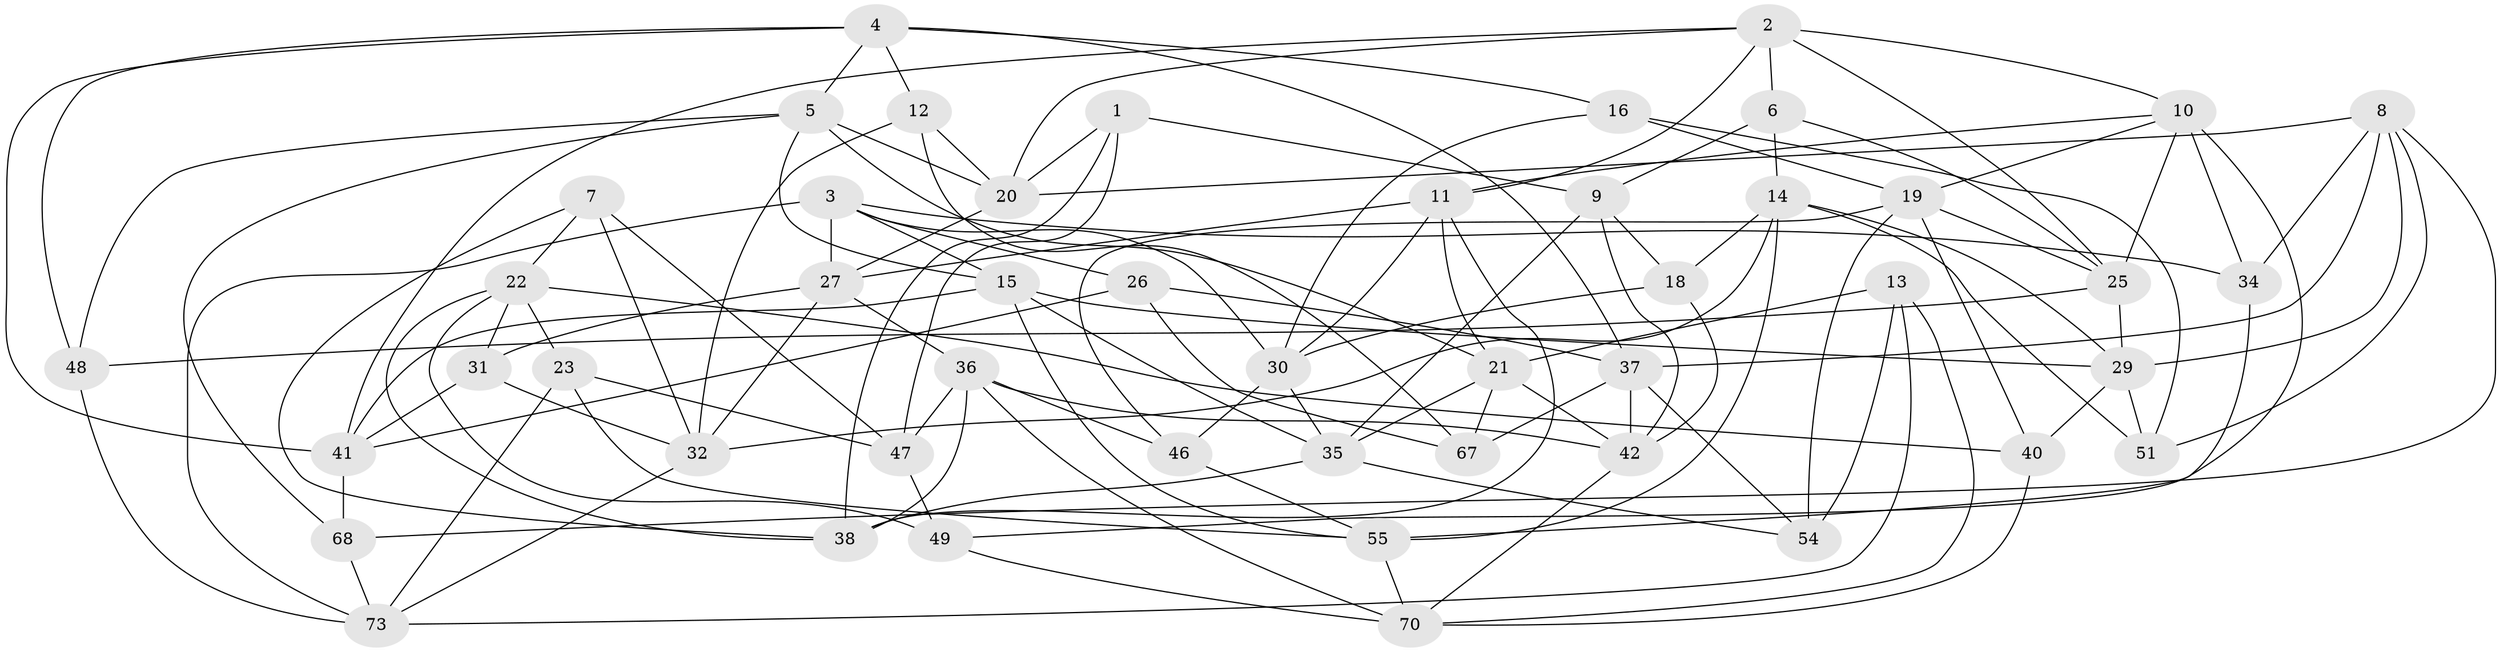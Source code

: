 // Generated by graph-tools (version 1.1) at 2025/24/03/03/25 07:24:27]
// undirected, 48 vertices, 124 edges
graph export_dot {
graph [start="1"]
  node [color=gray90,style=filled];
  1 [super="+78"];
  2 [super="+64"];
  3 [super="+33"];
  4 [super="+58"];
  5 [super="+24"];
  6;
  7;
  8 [super="+28"];
  9 [super="+72"];
  10 [super="+17"];
  11 [super="+57"];
  12;
  13;
  14 [super="+77"];
  15 [super="+56"];
  16;
  18;
  19 [super="+59"];
  20 [super="+53"];
  21 [super="+61"];
  22 [super="+63"];
  23;
  25 [super="+69"];
  26;
  27 [super="+50"];
  29 [super="+45"];
  30 [super="+65"];
  31;
  32 [super="+71"];
  34;
  35 [super="+43"];
  36 [super="+66"];
  37 [super="+44"];
  38 [super="+39"];
  40;
  41 [super="+60"];
  42 [super="+62"];
  46;
  47 [super="+52"];
  48;
  49;
  51;
  54;
  55 [super="+74"];
  67;
  68;
  70 [super="+76"];
  73 [super="+75"];
  1 -- 9 [weight=2];
  1 -- 38;
  1 -- 20;
  1 -- 47 [weight=2];
  2 -- 20;
  2 -- 41;
  2 -- 6;
  2 -- 25;
  2 -- 10;
  2 -- 11;
  3 -- 34;
  3 -- 73;
  3 -- 27;
  3 -- 26;
  3 -- 30;
  3 -- 15;
  4 -- 48;
  4 -- 41;
  4 -- 12;
  4 -- 16;
  4 -- 5;
  4 -- 37;
  5 -- 48;
  5 -- 68;
  5 -- 20;
  5 -- 15;
  5 -- 21;
  6 -- 14;
  6 -- 9;
  6 -- 25;
  7 -- 38;
  7 -- 32;
  7 -- 22;
  7 -- 47;
  8 -- 51;
  8 -- 34;
  8 -- 20;
  8 -- 68;
  8 -- 37;
  8 -- 29;
  9 -- 18;
  9 -- 35;
  9 -- 42;
  10 -- 11;
  10 -- 34;
  10 -- 49;
  10 -- 19;
  10 -- 25;
  11 -- 38;
  11 -- 27;
  11 -- 30;
  11 -- 21;
  12 -- 20;
  12 -- 67;
  12 -- 32;
  13 -- 70;
  13 -- 54;
  13 -- 73;
  13 -- 21;
  14 -- 29;
  14 -- 32;
  14 -- 18;
  14 -- 51;
  14 -- 55;
  15 -- 29;
  15 -- 41;
  15 -- 35;
  15 -- 55;
  16 -- 51;
  16 -- 30;
  16 -- 19;
  18 -- 42;
  18 -- 30;
  19 -- 40;
  19 -- 54;
  19 -- 25;
  19 -- 46;
  20 -- 27;
  21 -- 67;
  21 -- 35;
  21 -- 42;
  22 -- 40;
  22 -- 49;
  22 -- 23;
  22 -- 38;
  22 -- 31;
  23 -- 55;
  23 -- 47;
  23 -- 73;
  25 -- 48;
  25 -- 29;
  26 -- 67;
  26 -- 41;
  26 -- 37;
  27 -- 32;
  27 -- 36;
  27 -- 31;
  29 -- 40;
  29 -- 51;
  30 -- 46;
  30 -- 35;
  31 -- 32;
  31 -- 41;
  32 -- 73;
  34 -- 55;
  35 -- 54;
  35 -- 38;
  36 -- 47;
  36 -- 42;
  36 -- 46;
  36 -- 70;
  36 -- 38;
  37 -- 54;
  37 -- 67;
  37 -- 42;
  40 -- 70;
  41 -- 68;
  42 -- 70;
  46 -- 55;
  47 -- 49;
  48 -- 73;
  49 -- 70;
  55 -- 70;
  68 -- 73;
}
